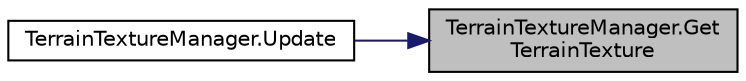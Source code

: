 digraph "TerrainTextureManager.GetTerrainTexture"
{
 // INTERACTIVE_SVG=YES
 // LATEX_PDF_SIZE
  edge [fontname="Helvetica",fontsize="10",labelfontname="Helvetica",labelfontsize="10"];
  node [fontname="Helvetica",fontsize="10",shape=record];
  rankdir="RL";
  Node1 [label="TerrainTextureManager.Get\lTerrainTexture",height=0.2,width=0.4,color="black", fillcolor="grey75", style="filled", fontcolor="black",tooltip=" "];
  Node1 -> Node2 [dir="back",color="midnightblue",fontsize="10",style="solid",fontname="Helvetica"];
  Node2 [label="TerrainTextureManager.Update",height=0.2,width=0.4,color="black", fillcolor="white", style="filled",URL="$class_terrain_texture_manager.html#aa431d6176ab67e372c01854d12d39787",tooltip=" "];
}
